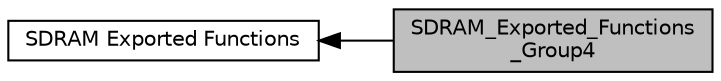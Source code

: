 digraph "SDRAM_Exported_Functions_Group4"
{
  edge [fontname="Helvetica",fontsize="10",labelfontname="Helvetica",labelfontsize="10"];
  node [fontname="Helvetica",fontsize="10",shape=record];
  rankdir=LR;
  Node1 [label="SDRAM Exported Functions",height=0.2,width=0.4,color="black", fillcolor="white", style="filled",URL="$group___s_d_r_a_m___exported___functions.html"];
  Node0 [label="SDRAM_Exported_Functions\l_Group4",height=0.2,width=0.4,color="black", fillcolor="grey75", style="filled", fontcolor="black"];
  Node1->Node0 [shape=plaintext, dir="back", style="solid"];
}

